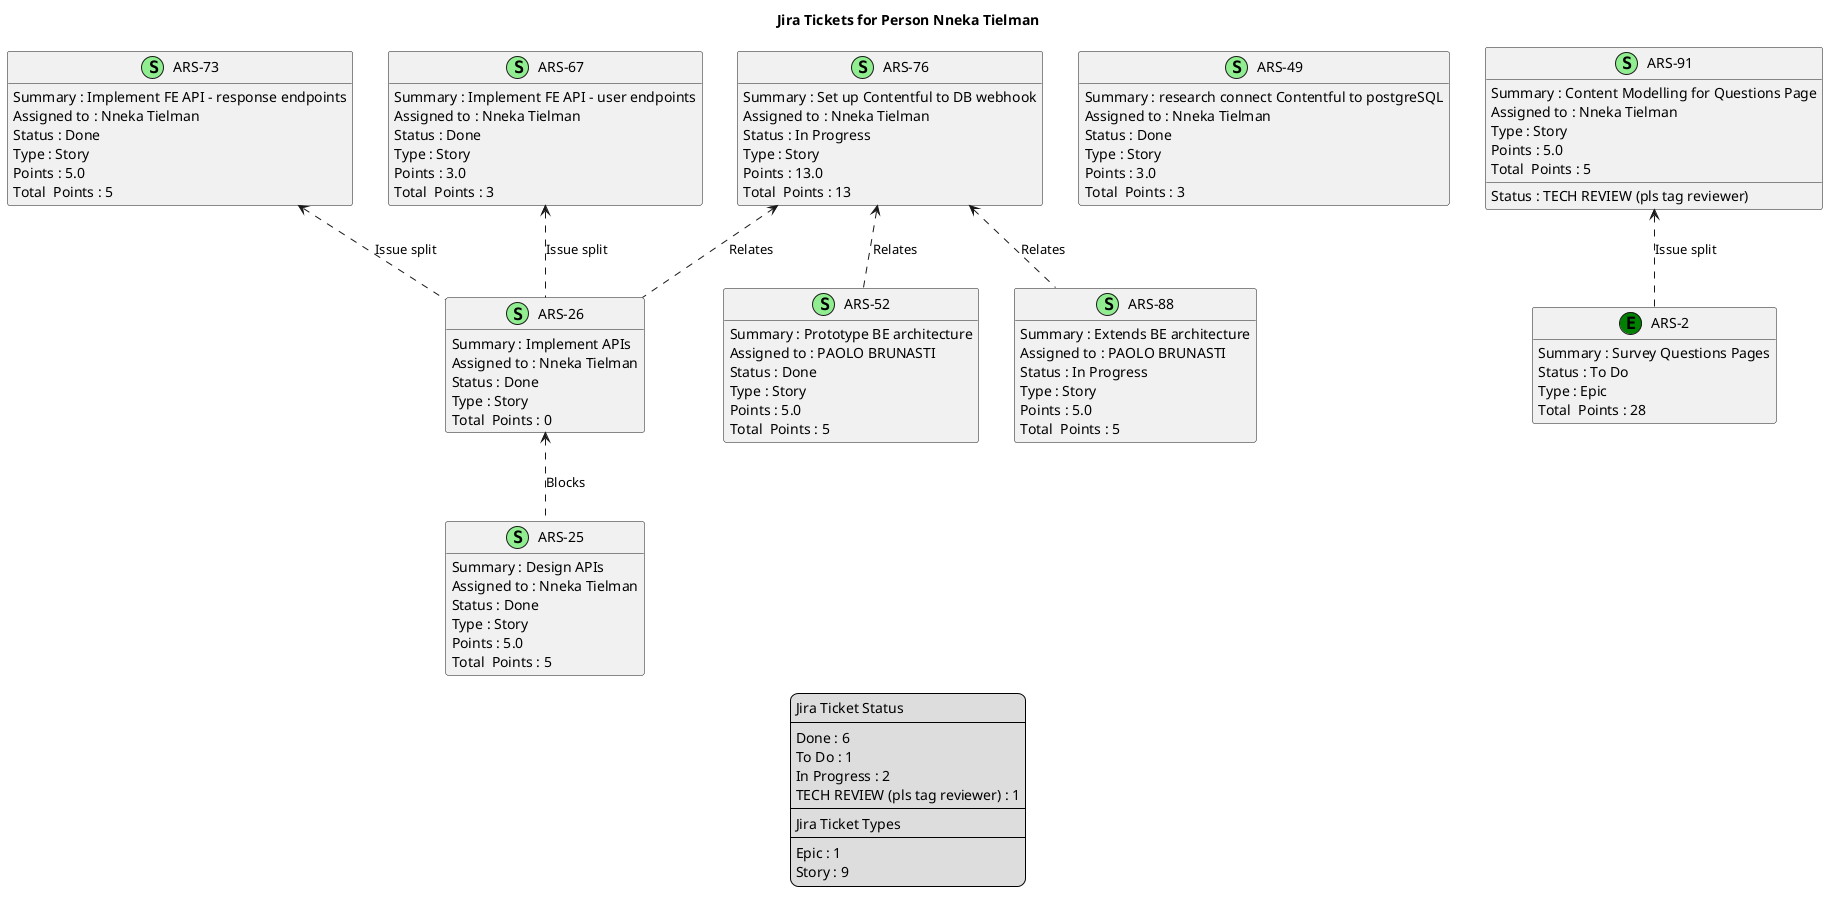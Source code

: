 @startuml
'https://plantuml.com/class-diagram

' GENERATE CLASS DIAGRAM ===========
' Generated at    : Wed May 29 11:49:43 CEST 2024

title Jira Tickets for Person Nneka Tielman
hide empty members

legend
Jira Ticket Status
----
Done : 6
To Do : 1
In Progress : 2
TECH REVIEW (pls tag reviewer) : 1
----
Jira Ticket Types
----
Epic : 1
Story : 9
end legend


' Tickets =======
class "ARS-73" << (S,lightgreen) >> {
 Summary : Implement FE API - response endpoints
 Assigned to : Nneka Tielman
 Status : Done
 Type : Story
 Points : 5.0
Total  Points : 5
}

class "ARS-49" << (S,lightgreen) >> {
 Summary : research connect Contentful to postgreSQL
 Assigned to : Nneka Tielman
 Status : Done
 Type : Story
 Points : 3.0
Total  Points : 3
}

class "ARS-91" << (S,lightgreen) >> {
 Summary : Content Modelling for Questions Page
 Assigned to : Nneka Tielman
 Status : TECH REVIEW (pls tag reviewer)
 Type : Story
 Points : 5.0
Total  Points : 5
}

class "ARS-67" << (S,lightgreen) >> {
 Summary : Implement FE API - user endpoints
 Assigned to : Nneka Tielman
 Status : Done
 Type : Story
 Points : 3.0
Total  Points : 3
}

class "ARS-25" << (S,lightgreen) >> {
 Summary : Design APIs
 Assigned to : Nneka Tielman
 Status : Done
 Type : Story
 Points : 5.0
Total  Points : 5
}

class "ARS-26" << (S,lightgreen) >> {
 Summary : Implement APIs
 Assigned to : Nneka Tielman
 Status : Done
 Type : Story
Total  Points : 0
}

class "ARS-52" << (S,lightgreen) >> {
 Summary : Prototype BE architecture
 Assigned to : PAOLO BRUNASTI
 Status : Done
 Type : Story
 Points : 5.0
Total  Points : 5
}

class "ARS-2" << (E,green) >> {
 Summary : Survey Questions Pages
 Status : To Do
 Type : Epic
Total  Points : 28
}

class "ARS-76" << (S,lightgreen) >> {
 Summary : Set up Contentful to DB webhook
 Assigned to : Nneka Tielman
 Status : In Progress
 Type : Story
 Points : 13.0
Total  Points : 13
}

class "ARS-88" << (S,lightgreen) >> {
 Summary : Extends BE architecture
 Assigned to : PAOLO BRUNASTI
 Status : In Progress
 Type : Story
 Points : 5.0
Total  Points : 5
}



' Links =======
"ARS-91" <.. "ARS-2" : Issue split

"ARS-26" <.. "ARS-25" : Blocks

"ARS-67" <.. "ARS-26" : Issue split

"ARS-73" <.. "ARS-26" : Issue split

"ARS-76" <.. "ARS-26" : Relates

"ARS-76" <.. "ARS-52" : Relates

"ARS-76" <.. "ARS-88" : Relates



@enduml
